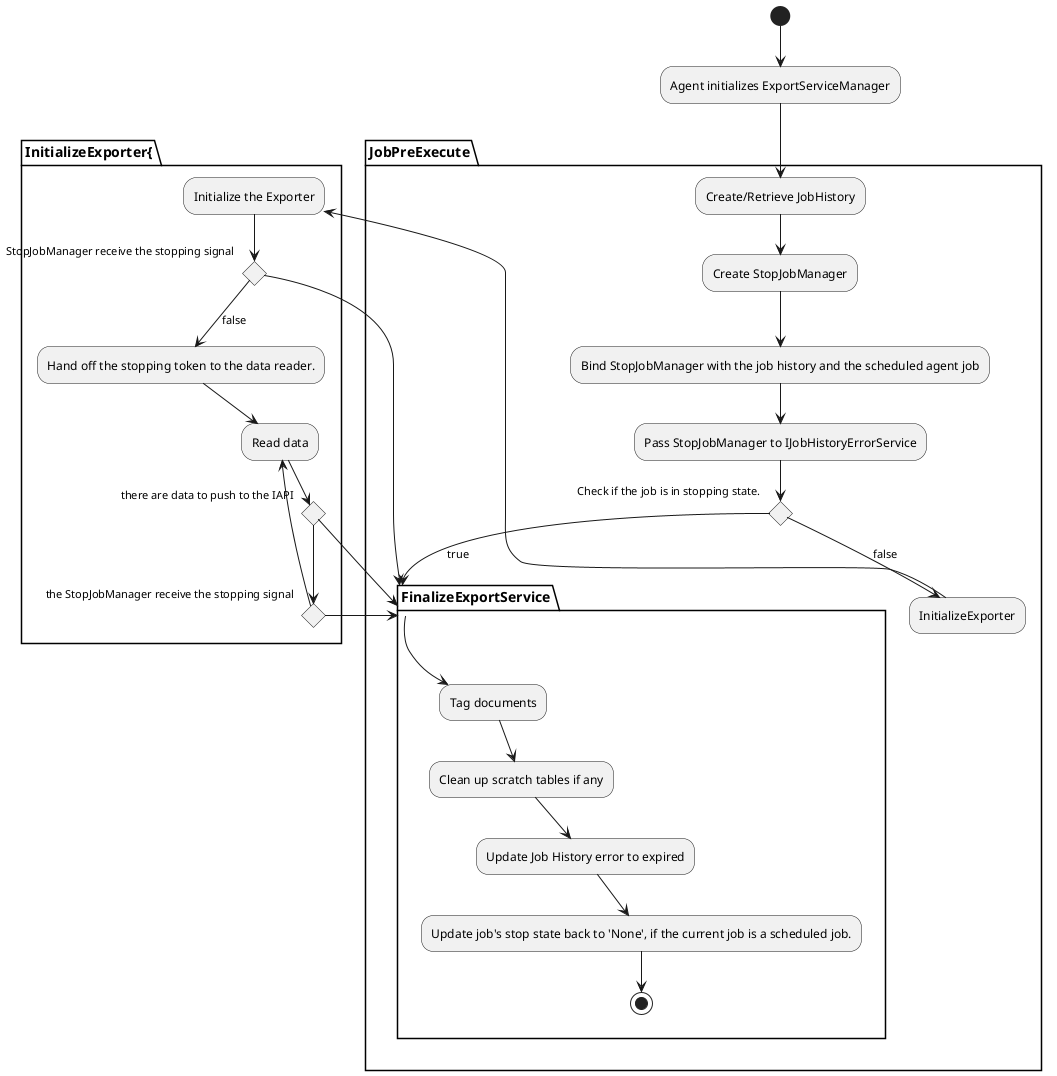 @startuml
skinparam activity {
 BackgroundColor<< Error >> #ff6666
}

(*) --> "Agent initializes ExportServiceManager"
partition JobPreExecute {
 --> "Create/Retrieve JobHistory"
 --> "Create StopJobManager"
 --> "Bind StopJobManager with the job history and the scheduled agent job"
 --> "Pass StopJobManager to IJobHistoryErrorService"
 if "Check if the job is in stopping state." then
	--> [true] FinalizeExportService
 else
   --> [false] InitializeExporter
 endif
}
partition InitializeExporter{
  --> "Initialize the Exporter"
  if "StopJobManager receive the stopping signal" then
      --> FinalizeExportService
  else
	 --> [false] "Hand off the stopping token to the data reader."
     --> "Read data"
	 if "there are data to push to the IAPI" then
     	if "the StopJobManager receive the stopping signal" then
      		--> FinalizeExportService 
     	else
     	    --> "Read data"
		endif
	else 
       --> FinalizeExportService 
	endif
  endif
}
 
partition FinalizeExportService {
	--> "Tag documents"
    --> "Clean up scratch tables if any"
    --> "Update Job History error to expired"
    --> "Update job's stop state back to 'None', if the current job is a scheduled job."
    --> (*)
}

@enduml